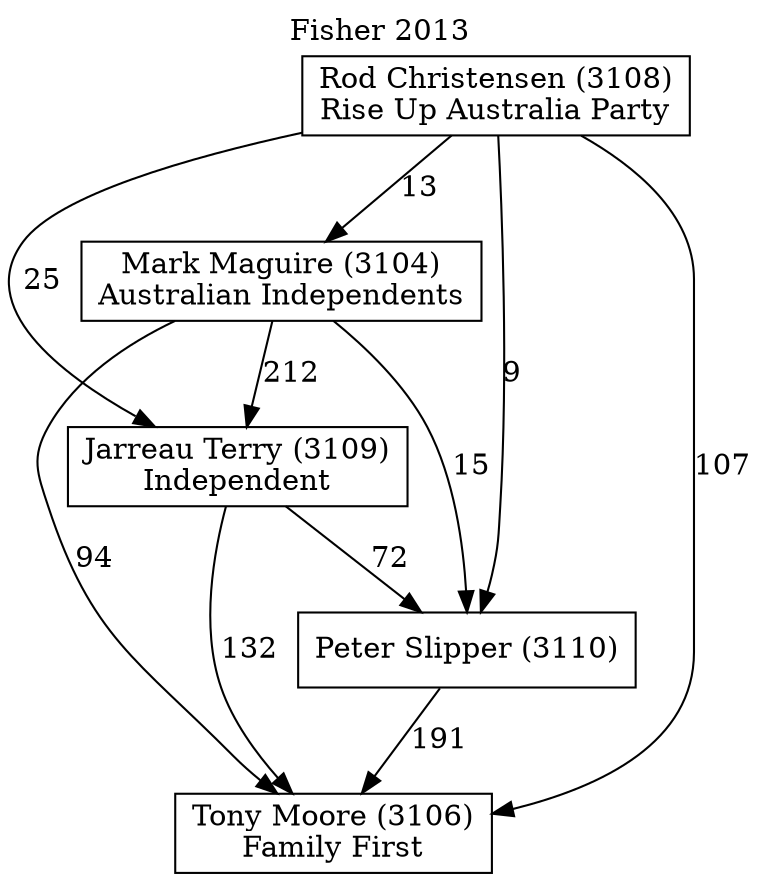 // House preference flow
digraph "Tony Moore (3106)_Fisher_2013" {
	graph [label="Fisher 2013" labelloc=t mclimit=10]
	node [shape=box]
	"Tony Moore (3106)" [label="Tony Moore (3106)
Family First"]
	"Peter Slipper (3110)" [label="Peter Slipper (3110)
"]
	"Jarreau Terry (3109)" [label="Jarreau Terry (3109)
Independent"]
	"Mark Maguire (3104)" [label="Mark Maguire (3104)
Australian Independents"]
	"Rod Christensen (3108)" [label="Rod Christensen (3108)
Rise Up Australia Party"]
	"Peter Slipper (3110)" -> "Tony Moore (3106)" [label=191]
	"Jarreau Terry (3109)" -> "Peter Slipper (3110)" [label=72]
	"Mark Maguire (3104)" -> "Jarreau Terry (3109)" [label=212]
	"Rod Christensen (3108)" -> "Mark Maguire (3104)" [label=13]
	"Jarreau Terry (3109)" -> "Tony Moore (3106)" [label=132]
	"Mark Maguire (3104)" -> "Tony Moore (3106)" [label=94]
	"Rod Christensen (3108)" -> "Tony Moore (3106)" [label=107]
	"Rod Christensen (3108)" -> "Jarreau Terry (3109)" [label=25]
	"Mark Maguire (3104)" -> "Peter Slipper (3110)" [label=15]
	"Rod Christensen (3108)" -> "Peter Slipper (3110)" [label=9]
}
